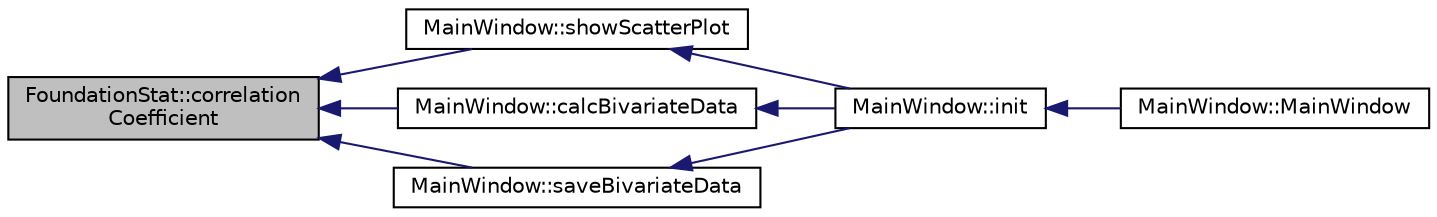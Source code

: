 digraph "FoundationStat::correlationCoefficient"
{
  bgcolor="transparent";
  edge [fontname="Helvetica",fontsize="10",labelfontname="Helvetica",labelfontsize="10"];
  node [fontname="Helvetica",fontsize="10",shape=record];
  rankdir="LR";
  Node3 [label="FoundationStat::correlation\lCoefficient",height=0.2,width=0.4,color="black", fillcolor="grey75", style="filled", fontcolor="black"];
  Node3 -> Node4 [dir="back",color="midnightblue",fontsize="10",style="solid",fontname="Helvetica"];
  Node4 [label="MainWindow::showScatterPlot",height=0.2,width=0.4,color="black",URL="$class_main_window.html#a6a9f28aa107072bf6869c8b48f197fb8",tooltip="기초통계량-이변량 데이터셋을 산점도로 보여줍니다. "];
  Node4 -> Node5 [dir="back",color="midnightblue",fontsize="10",style="solid",fontname="Helvetica"];
  Node5 [label="MainWindow::init",height=0.2,width=0.4,color="black",URL="$class_main_window.html#a671e7e5b0a3a7a3fb1cf44c5c8377952",tooltip="사전에 ui컴포넌트의 이벤트와 기초통계량 테이블뷰를 설정합니다. "];
  Node5 -> Node6 [dir="back",color="midnightblue",fontsize="10",style="solid",fontname="Helvetica"];
  Node6 [label="MainWindow::MainWindow",height=0.2,width=0.4,color="black",URL="$class_main_window.html#a8b244be8b7b7db1b08de2a2acb9409db"];
  Node3 -> Node7 [dir="back",color="midnightblue",fontsize="10",style="solid",fontname="Helvetica"];
  Node7 [label="MainWindow::calcBivariateData",height=0.2,width=0.4,color="black",URL="$class_main_window.html#a3a7cfb0accf715e5f845ec4117c12222",tooltip="기초통계량-이변량을 계산하고 결과를 업데이트합니다. "];
  Node7 -> Node5 [dir="back",color="midnightblue",fontsize="10",style="solid",fontname="Helvetica"];
  Node3 -> Node8 [dir="back",color="midnightblue",fontsize="10",style="solid",fontname="Helvetica"];
  Node8 [label="MainWindow::saveBivariateData",height=0.2,width=0.4,color="black",URL="$class_main_window.html#a95d7d5e12845353bf0c4ab810e962187",tooltip="기초통계량-이변량 데이터와 계산 결과를 파일로 저장합니다. "];
  Node8 -> Node5 [dir="back",color="midnightblue",fontsize="10",style="solid",fontname="Helvetica"];
}
